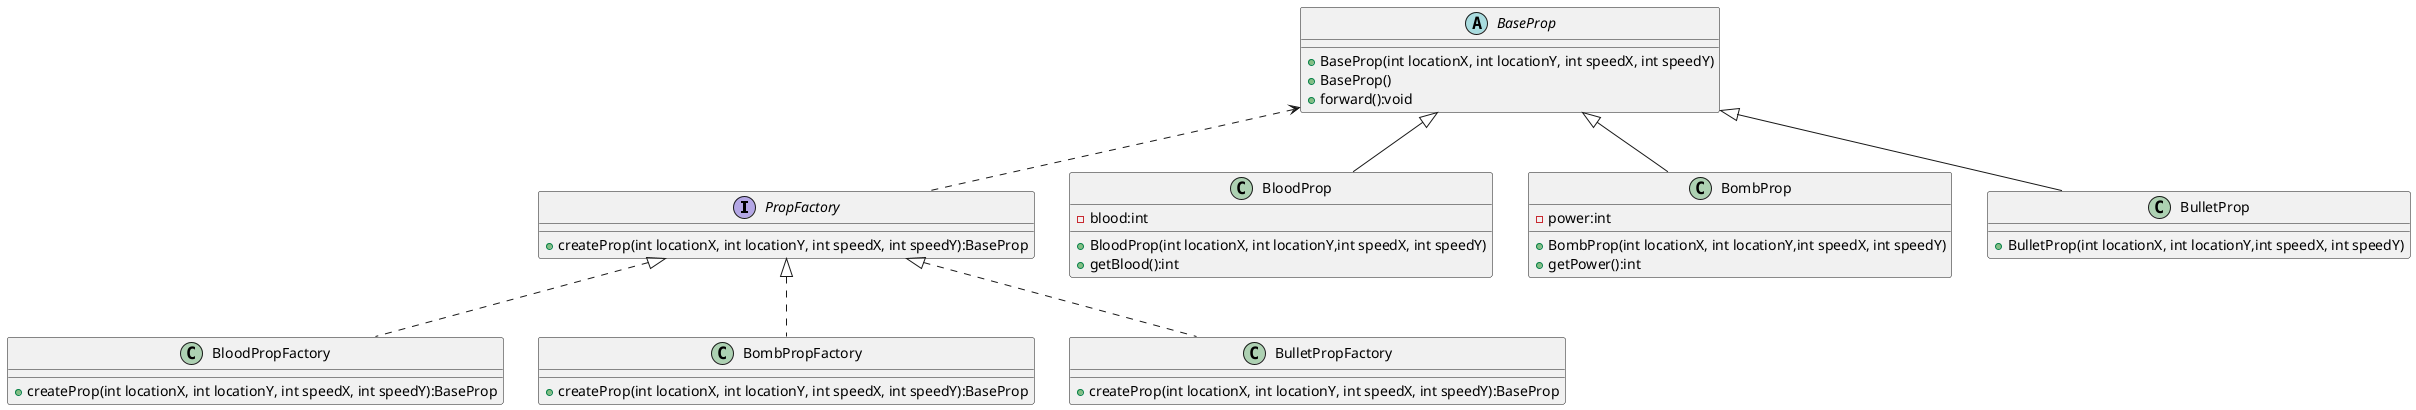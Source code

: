 @startuml
'https://plantuml.com/class-diagram

interface PropFactory{
    + createProp(int locationX, int locationY, int speedX, int speedY):BaseProp
}
class BloodPropFactory{
    + createProp(int locationX, int locationY, int speedX, int speedY):BaseProp
}
class BombPropFactory{
    + createProp(int locationX, int locationY, int speedX, int speedY):BaseProp
}
class BulletPropFactory{
    + createProp(int locationX, int locationY, int speedX, int speedY):BaseProp
}
PropFactory <|.. BloodPropFactory
PropFactory <|.. BombPropFactory
PropFactory <|.. BulletPropFactory


abstract class BaseProp
{
    + BaseProp(int locationX, int locationY, int speedX, int speedY)
    + BaseProp()
    + forward():void
}

class BloodProp {
    - blood:int
    + BloodProp(int locationX, int locationY,int speedX, int speedY)
    + getBlood():int
}
class BombProp {
    - power:int
    + BombProp(int locationX, int locationY,int speedX, int speedY)
    + getPower():int
}
class BulletProp {
    + BulletProp(int locationX, int locationY,int speedX, int speedY)
}


BaseProp <|-- BloodProp
BaseProp <|-- BombProp
BaseProp <|-- BulletProp


BaseProp <.. PropFactory


@enduml